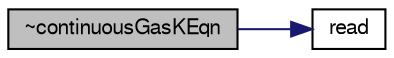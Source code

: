 digraph "~continuousGasKEqn"
{
  bgcolor="transparent";
  edge [fontname="FreeSans",fontsize="10",labelfontname="FreeSans",labelfontsize="10"];
  node [fontname="FreeSans",fontsize="10",shape=record];
  rankdir="LR";
  Node8 [label="~continuousGasKEqn",height=0.2,width=0.4,color="black", fillcolor="grey75", style="filled", fontcolor="black"];
  Node8 -> Node9 [color="midnightblue",fontsize="10",style="solid",fontname="FreeSans"];
  Node9 [label="read",height=0.2,width=0.4,color="black",URL="$a31166.html#af816873151ddb0126e98bb2f914d8ed5",tooltip="Read model coefficients if they have changed. "];
}
